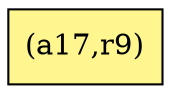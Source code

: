 digraph G {
rankdir=BT;ranksep="2.0";
"(a17,r9)" [shape=record,fillcolor=khaki1,style=filled,label="{(a17,r9)}"];
}